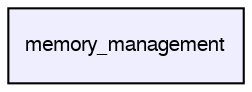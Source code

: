 digraph G {
  compound=true
  node [ fontsize="10", fontname="FreeSans"];
  edge [ labelfontsize="10", labelfontname="FreeSans"];
  dir_ca77e71e0c23c815b58ecc0fddf2d4c1 [shape=box, label="memory_management", style="filled", fillcolor="#eeeeff", pencolor="black", URL="dir_ca77e71e0c23c815b58ecc0fddf2d4c1.html"];
}
